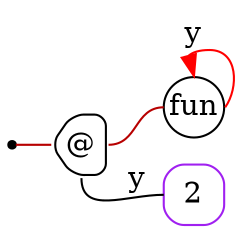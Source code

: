 digraph G {
  rankdir=LR;
  edge[arrowhead=none,arrowtail=none];
  node[fixedsize=true,shape=circle]
  size="9.201041666666667,5.219270833333334";
  labeldistance=0;
  nodesep=.175;
  ranksep=.175;

 nd1[shape=point];
   nd36[label="2",tooltip="nd36-ConstGraph",style=rounded,orientation=90,shape=square,width=.4,height=.4,color="purple"];
 nd110[label="@",tooltip="nd110-AppGraph",style=rounded,orientation=90,shape=house,width=.4,height=.4,color="#000000"];
 nd58[label="fun",tooltip="nd58-AbsGraph",style=rounded,width=.4,height=.4,color="#000000"];

  nd58->nd58[label="y",tailport=e,headport=n,color=red,arrowhead=normal];
  nd110->nd58[tailport=e,headport=w,color="#b70000",arrowhead=none,arrowtail=none];
  nd1->nd110[tailport=e,headport=w,color="#b70000",arrowhead=none,arrowtail=none];
  nd110->nd36[label="y",tailport=s,headport=w];
}